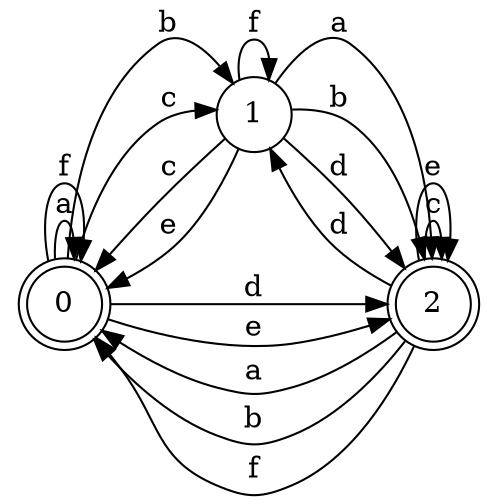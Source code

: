 digraph n3_2 {
__start0 [label="" shape="none"];

rankdir=LR;
size="8,5";

s0 [style="rounded,filled", color="black", fillcolor="white" shape="doublecircle", label="0"];
s1 [style="filled", color="black", fillcolor="white" shape="circle", label="1"];
s2 [style="rounded,filled", color="black", fillcolor="white" shape="doublecircle", label="2"];
s0 -> s0 [label="a"];
s0 -> s1 [label="b"];
s0 -> s1 [label="c"];
s0 -> s2 [label="d"];
s0 -> s2 [label="e"];
s0 -> s0 [label="f"];
s1 -> s2 [label="a"];
s1 -> s2 [label="b"];
s1 -> s0 [label="c"];
s1 -> s2 [label="d"];
s1 -> s0 [label="e"];
s1 -> s1 [label="f"];
s2 -> s0 [label="a"];
s2 -> s0 [label="b"];
s2 -> s2 [label="c"];
s2 -> s1 [label="d"];
s2 -> s2 [label="e"];
s2 -> s0 [label="f"];

}